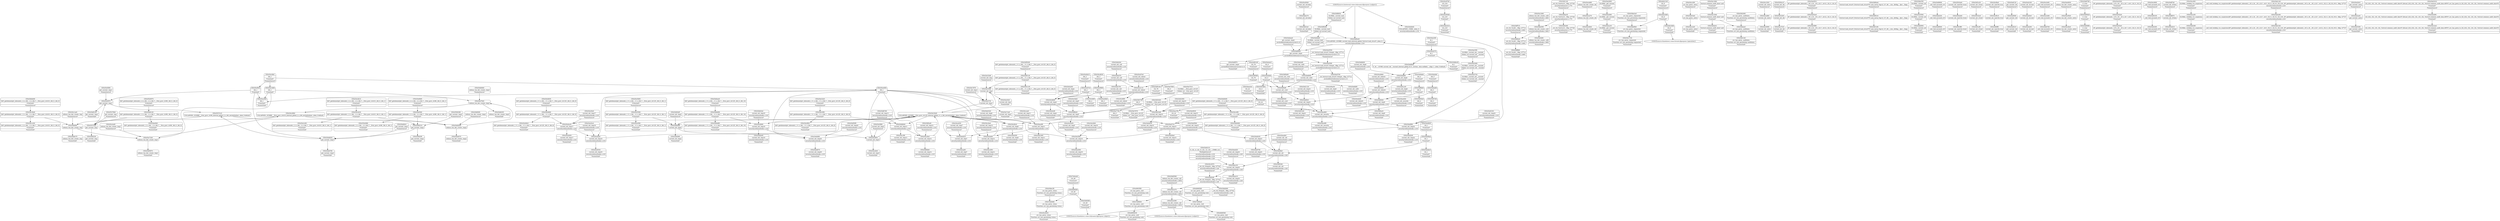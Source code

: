 digraph {
	CE0x54f23a0 [shape=record,shape=Mrecord,label="{CE0x54f23a0|current_sid:_do.body|*SummSink*}"]
	CE0x54f5200 [shape=record,shape=Mrecord,label="{CE0x54f5200|i64*_getelementptr_inbounds_(_11_x_i64_,_11_x_i64_*___llvm_gcov_ctr125,_i64_0,_i64_0)|*Constant*|*SummSource*}"]
	CE0x54c85d0 [shape=record,shape=Mrecord,label="{CE0x54c85d0|i32_218|*Constant*}"]
	CE0x54cfe80 [shape=record,shape=Mrecord,label="{CE0x54cfe80|selinux_tun_dev_create:_call1|security/selinux/hooks.c,4661|*SummSink*}"]
	CE0x54c5e50 [shape=record,shape=Mrecord,label="{CE0x54c5e50|current_sid:_tmp5|security/selinux/hooks.c,218|*SummSink*}"]
	CE0x54c2270 [shape=record,shape=Mrecord,label="{CE0x54c2270|selinux_tun_dev_create:_bb}"]
	CE0x54f49e0 [shape=record,shape=Mrecord,label="{CE0x54f49e0|i64_4|*Constant*|*SummSink*}"]
	CE0x54e2800 [shape=record,shape=Mrecord,label="{CE0x54e2800|GLOBAL:_get_current|*Constant*|*SummSource*}"]
	CE0x54e7800 [shape=record,shape=Mrecord,label="{CE0x54e7800|i64_0|*Constant*|*SummSource*}"]
	CE0x4dc20d0 [shape=record,shape=Mrecord,label="{CE0x4dc20d0|i32_8|*Constant*|*SummSink*}"]
	CE0x54d18a0 [shape=record,shape=Mrecord,label="{CE0x54d18a0|avc_has_perm:_entry}"]
	CE0x54fc1b0 [shape=record,shape=Mrecord,label="{CE0x54fc1b0|avc_has_perm:_auditdata|Function::avc_has_perm&Arg::auditdata::|*SummSink*}"]
	CE0x54cd830 [shape=record,shape=Mrecord,label="{CE0x54cd830|i64_3|*Constant*|*SummSource*}"]
	CE0x54c1820 [shape=record,shape=Mrecord,label="{CE0x54c1820|current_sid:_entry|*SummSource*}"]
	CE0x5501b50 [shape=record,shape=Mrecord,label="{CE0x5501b50|current_sid:_bb}"]
	CE0x54f0360 [shape=record,shape=Mrecord,label="{CE0x54f0360|current_sid:_sid|security/selinux/hooks.c,220|*SummSink*}"]
	CE0x54cc6f0 [shape=record,shape=Mrecord,label="{CE0x54cc6f0|i64*_getelementptr_inbounds_(_11_x_i64_,_11_x_i64_*___llvm_gcov_ctr125,_i64_0,_i64_8)|*Constant*}"]
	CE0x54e2a30 [shape=record,shape=Mrecord,label="{CE0x54e2a30|GLOBAL:_get_current|*Constant*|*SummSink*}"]
	CE0x54da750 [shape=record,shape=Mrecord,label="{CE0x54da750|current_sid:_call|security/selinux/hooks.c,218|*SummSink*}"]
	CE0x54cf080 [shape=record,shape=Mrecord,label="{CE0x54cf080|get_current:_tmp1|*SummSource*}"]
	CE0x54e5ea0 [shape=record,shape=Mrecord,label="{CE0x54e5ea0|i8*_getelementptr_inbounds_(_45_x_i8_,_45_x_i8_*_.str12,_i32_0,_i32_0)|*Constant*}"]
	CE0x54ea860 [shape=record,shape=Mrecord,label="{CE0x54ea860|current_sid:_security|security/selinux/hooks.c,218}"]
	CE0x54f1c80 [shape=record,shape=Mrecord,label="{CE0x54f1c80|%struct.task_struct*_(%struct.task_struct**)*_asm_movq_%gs:$_1:P_,$0_,_r,im,_dirflag_,_fpsr_,_flags_|*SummSink*}"]
	CE0x5501c30 [shape=record,shape=Mrecord,label="{CE0x5501c30|i64*_getelementptr_inbounds_(_11_x_i64_,_11_x_i64_*___llvm_gcov_ctr125,_i64_0,_i64_0)|*Constant*|*SummSink*}"]
	CE0x5506310 [shape=record,shape=Mrecord,label="{CE0x5506310|get_current:_tmp2}"]
	CE0x54c3460 [shape=record,shape=Mrecord,label="{CE0x54c3460|i64_1|*Constant*}"]
	CE0x54cbcd0 [shape=record,shape=Mrecord,label="{CE0x54cbcd0|current_sid:_tmp4|security/selinux/hooks.c,218|*SummSink*}"]
	CE0x54c97e0 [shape=record,shape=Mrecord,label="{CE0x54c97e0|current_sid:_tobool|security/selinux/hooks.c,218|*SummSource*}"]
	CE0x54ddb40 [shape=record,shape=Mrecord,label="{CE0x54ddb40|0:_i8,_:_GCMR_current_sid.__warned_internal_global_i8_0,_section_.data.unlikely_,_align_1:_elem_0:default:}"]
	CE0x54be350 [shape=record,shape=Mrecord,label="{CE0x54be350|GLOBAL:_current_sid|*Constant*|*SummSource*}"]
	CE0x54c98f0 [shape=record,shape=Mrecord,label="{CE0x54c98f0|current_sid:_tobool|security/selinux/hooks.c,218|*SummSink*}"]
	CE0x54be1f0 [shape=record,shape=Mrecord,label="{CE0x54be1f0|avc_has_perm:_tclass|Function::avc_has_perm&Arg::tclass::|*SummSource*}"]
	CE0x54cb9c0 [shape=record,shape=Mrecord,label="{CE0x54cb9c0|i64*_getelementptr_inbounds_(_11_x_i64_,_11_x_i64_*___llvm_gcov_ctr125,_i64_0,_i64_9)|*Constant*|*SummSink*}"]
	CE0x54d9800 [shape=record,shape=Mrecord,label="{CE0x54d9800|_call_void_mcount()_#3|*SummSource*}"]
	CE0x54f64a0 [shape=record,shape=Mrecord,label="{CE0x54f64a0|%struct.task_struct*_(%struct.task_struct**)*_asm_movq_%gs:$_1:P_,$0_,_r,im,_dirflag_,_fpsr_,_flags_|*SummSource*}"]
	CE0x54e7920 [shape=record,shape=Mrecord,label="{CE0x54e7920|selinux_tun_dev_create:_tmp3}"]
	CE0x54ca500 [shape=record,shape=Mrecord,label="{CE0x54ca500|i64_1|*Constant*|*SummSink*}"]
	CE0x54d1220 [shape=record,shape=Mrecord,label="{CE0x54d1220|current_sid:_tmp21|security/selinux/hooks.c,218|*SummSink*}"]
	CE0x54e3720 [shape=record,shape=Mrecord,label="{CE0x54e3720|GLOBAL:_current_sid.__warned|Global_var:current_sid.__warned|*SummSink*}"]
	CE0x54e6bf0 [shape=record,shape=Mrecord,label="{CE0x54e6bf0|current_sid:_call4|security/selinux/hooks.c,218|*SummSink*}"]
	CE0x54e3220 [shape=record,shape=Mrecord,label="{CE0x54e3220|i64*_getelementptr_inbounds_(_11_x_i64_,_11_x_i64_*___llvm_gcov_ctr125,_i64_0,_i64_6)|*Constant*|*SummSource*}"]
	CE0x54c4b10 [shape=record,shape=Mrecord,label="{CE0x54c4b10|i64*_getelementptr_inbounds_(_2_x_i64_,_2_x_i64_*___llvm_gcov_ctr410,_i64_0,_i64_1)|*Constant*|*SummSource*}"]
	CE0x54cd940 [shape=record,shape=Mrecord,label="{CE0x54cd940|i64_3|*Constant*|*SummSink*}"]
	CE0x54c4430 [shape=record,shape=Mrecord,label="{CE0x54c4430|i64*_getelementptr_inbounds_(_2_x_i64_,_2_x_i64_*___llvm_gcov_ctr410,_i64_0,_i64_1)|*Constant*}"]
	CE0x54dd1f0 [shape=record,shape=Mrecord,label="{CE0x54dd1f0|selinux_tun_dev_create:_tmp3|*SummSink*}"]
	CE0x74449d0 [shape=record,shape=Mrecord,label="{CE0x74449d0|avc_has_perm:_tclass|Function::avc_has_perm&Arg::tclass::}"]
	CE0x54c4a60 [shape=record,shape=Mrecord,label="{CE0x54c4a60|selinux_tun_dev_create:_tmp1|*SummSource*}"]
	CE0x54f47d0 [shape=record,shape=Mrecord,label="{CE0x54f47d0|i64_5|*Constant*|*SummSink*}"]
	CE0x5502eb0 [shape=record,shape=Mrecord,label="{CE0x5502eb0|current_sid:_land.lhs.true2}"]
	"CONST[source:0(mediator),value:2(dynamic)][purpose:{object}]"
	CE0x54d50f0 [shape=record,shape=Mrecord,label="{CE0x54d50f0|current_sid:_tmp20|security/selinux/hooks.c,218|*SummSource*}"]
	CE0x54f1ef0 [shape=record,shape=Mrecord,label="{CE0x54f1ef0|current_sid:_if.end|*SummSink*}"]
	CE0x6b6f2f0 [shape=record,shape=Mrecord,label="{CE0x6b6f2f0|i16_49|*Constant*}"]
	CE0x54f0460 [shape=record,shape=Mrecord,label="{CE0x54f0460|current_sid:_cred|security/selinux/hooks.c,218|*SummSource*}"]
	CE0x54e9780 [shape=record,shape=Mrecord,label="{CE0x54e9780|current_sid:_tmp23|security/selinux/hooks.c,218|*SummSink*}"]
	CE0x54c4640 [shape=record,shape=Mrecord,label="{CE0x54c4640|selinux_tun_dev_create:_bb|*SummSink*}"]
	CE0x54e55f0 [shape=record,shape=Mrecord,label="{CE0x54e55f0|_ret_%struct.task_struct*_%tmp4,_!dbg_!27714|./arch/x86/include/asm/current.h,14}"]
	CE0x54c7870 [shape=record,shape=Mrecord,label="{CE0x54c7870|current_sid:_tmp1|*SummSource*}"]
	CE0x54dcd10 [shape=record,shape=Mrecord,label="{CE0x54dcd10|i32_218|*Constant*|*SummSink*}"]
	CE0x54dbe20 [shape=record,shape=Mrecord,label="{CE0x54dbe20|i8_1|*Constant*|*SummSink*}"]
	CE0x54e4ec0 [shape=record,shape=Mrecord,label="{CE0x54e4ec0|i32_0|*Constant*|*SummSource*}"]
	CE0x5537e10 [shape=record,shape=Mrecord,label="{CE0x5537e10|COLLAPSED:_GCMRE___llvm_gcov_ctr98_internal_global_2_x_i64_zeroinitializer:_elem_0:default:}"]
	CE0x54f4ff0 [shape=record,shape=Mrecord,label="{CE0x54f4ff0|current_sid:_land.lhs.true|*SummSink*}"]
	CE0x54d40d0 [shape=record,shape=Mrecord,label="{CE0x54d40d0|i64*_getelementptr_inbounds_(_11_x_i64_,_11_x_i64_*___llvm_gcov_ctr125,_i64_0,_i64_8)|*Constant*|*SummSource*}"]
	CE0x54d0fc0 [shape=record,shape=Mrecord,label="{CE0x54d0fc0|current_sid:_tmp21|security/selinux/hooks.c,218}"]
	CE0x54ebae0 [shape=record,shape=Mrecord,label="{CE0x54ebae0|get_current:_tmp4|./arch/x86/include/asm/current.h,14|*SummSource*}"]
	CE0x54e5f80 [shape=record,shape=Mrecord,label="{CE0x54e5f80|i8*_getelementptr_inbounds_(_45_x_i8_,_45_x_i8_*_.str12,_i32_0,_i32_0)|*Constant*|*SummSink*}"]
	CE0x54c1720 [shape=record,shape=Mrecord,label="{CE0x54c1720|avc_has_perm:_requested|Function::avc_has_perm&Arg::requested::|*SummSink*}"]
	CE0x54c6f20 [shape=record,shape=Mrecord,label="{CE0x54c6f20|i64*_getelementptr_inbounds_(_11_x_i64_,_11_x_i64_*___llvm_gcov_ctr125,_i64_0,_i64_6)|*Constant*|*SummSink*}"]
	CE0x6894030 [shape=record,shape=Mrecord,label="{CE0x6894030|avc_has_perm:_ssid|Function::avc_has_perm&Arg::ssid::|*SummSink*}"]
	CE0x54d1800 [shape=record,shape=Mrecord,label="{CE0x54d1800|current_sid:_tmp10|security/selinux/hooks.c,218|*SummSource*}"]
	CE0x54bde80 [shape=record,shape=Mrecord,label="{CE0x54bde80|i64*_getelementptr_inbounds_(_2_x_i64_,_2_x_i64_*___llvm_gcov_ctr410,_i64_0,_i64_0)|*Constant*|*SummSource*}"]
	CE0x54ce930 [shape=record,shape=Mrecord,label="{CE0x54ce930|current_sid:_tmp7|security/selinux/hooks.c,218|*SummSource*}"]
	CE0x54f0a40 [shape=record,shape=Mrecord,label="{CE0x54f0a40|current_sid:_tmp14|security/selinux/hooks.c,218|*SummSource*}"]
	CE0x5542980 [shape=record,shape=Mrecord,label="{CE0x5542980|i64*_getelementptr_inbounds_(_2_x_i64_,_2_x_i64_*___llvm_gcov_ctr98,_i64_0,_i64_1)|*Constant*|*SummSink*}"]
	CE0x54fd2e0 [shape=record,shape=Mrecord,label="{CE0x54fd2e0|_ret_i32_%call1,_!dbg_!27714|security/selinux/hooks.c,4661}"]
	CE0x54ef000 [shape=record,shape=Mrecord,label="{CE0x54ef000|get_current:_bb}"]
	CE0x54e6a80 [shape=record,shape=Mrecord,label="{CE0x54e6a80|current_sid:_call4|security/selinux/hooks.c,218|*SummSource*}"]
	CE0x54dafe0 [shape=record,shape=Mrecord,label="{CE0x54dafe0|i64_5|*Constant*|*SummSource*}"]
	CE0x54ccbe0 [shape=record,shape=Mrecord,label="{CE0x54ccbe0|current_sid:_tmp12|security/selinux/hooks.c,218|*SummSource*}"]
	CE0x54cba30 [shape=record,shape=Mrecord,label="{CE0x54cba30|current_sid:_tmp17|security/selinux/hooks.c,218}"]
	CE0x54c0560 [shape=record,shape=Mrecord,label="{CE0x54c0560|GLOBAL:_current_sid|*Constant*}"]
	CE0x54eec30 [shape=record,shape=Mrecord,label="{CE0x54eec30|current_sid:_tmp24|security/selinux/hooks.c,220}"]
	CE0x54eb120 [shape=record,shape=Mrecord,label="{CE0x54eb120|i64*_getelementptr_inbounds_(_2_x_i64_,_2_x_i64_*___llvm_gcov_ctr98,_i64_0,_i64_0)|*Constant*}"]
	CE0x54f0bb0 [shape=record,shape=Mrecord,label="{CE0x54f0bb0|current_sid:_tmp14|security/selinux/hooks.c,218|*SummSink*}"]
	CE0x54d4fd0 [shape=record,shape=Mrecord,label="{CE0x54d4fd0|current_sid:_tmp20|security/selinux/hooks.c,218}"]
	CE0x54f4940 [shape=record,shape=Mrecord,label="{CE0x54f4940|current_sid:_tmp9|security/selinux/hooks.c,218}"]
	CE0x54f5130 [shape=record,shape=Mrecord,label="{CE0x54f5130|i64*_getelementptr_inbounds_(_11_x_i64_,_11_x_i64_*___llvm_gcov_ctr125,_i64_0,_i64_0)|*Constant*}"]
	CE0x54cb0e0 [shape=record,shape=Mrecord,label="{CE0x54cb0e0|current_sid:_do.end}"]
	CE0x54be2a0 [shape=record,shape=Mrecord,label="{CE0x54be2a0|avc_has_perm:_requested|Function::avc_has_perm&Arg::requested::|*SummSource*}"]
	CE0x54d99a0 [shape=record,shape=Mrecord,label="{CE0x54d99a0|get_current:_tmp4|./arch/x86/include/asm/current.h,14}"]
	CE0x54c0990 [shape=record,shape=Mrecord,label="{CE0x54c0990|current_sid:_entry|*SummSink*}"]
	CE0x54cc220 [shape=record,shape=Mrecord,label="{CE0x54cc220|avc_has_perm:_entry|*SummSink*}"]
	CE0x54c8700 [shape=record,shape=Mrecord,label="{CE0x54c8700|i32_218|*Constant*|*SummSource*}"]
	CE0x54c2b30 [shape=record,shape=Mrecord,label="{CE0x54c2b30|avc_has_perm:_tclass|Function::avc_has_perm&Arg::tclass::|*SummSink*}"]
	CE0x54bd7d0 [shape=record,shape=Mrecord,label="{CE0x54bd7d0|_call_void_mcount()_#3|*SummSink*}"]
	CE0x54c4fe0 [shape=record,shape=Mrecord,label="{CE0x54c4fe0|i64_1|*Constant*|*SummSource*}"]
	CE0x5537da0 [shape=record,shape=Mrecord,label="{CE0x5537da0|get_current:_tmp}"]
	CE0x54cb830 [shape=record,shape=Mrecord,label="{CE0x54cb830|i64*_getelementptr_inbounds_(_11_x_i64_,_11_x_i64_*___llvm_gcov_ctr125,_i64_0,_i64_9)|*Constant*|*SummSource*}"]
	CE0x54c3b40 [shape=record,shape=Mrecord,label="{CE0x54c3b40|i64*_getelementptr_inbounds_(_2_x_i64_,_2_x_i64_*___llvm_gcov_ctr410,_i64_0,_i64_0)|*Constant*}"]
	CE0x54cb290 [shape=record,shape=Mrecord,label="{CE0x54cb290|current_sid:_do.end|*SummSink*}"]
	CE0x54f0160 [shape=record,shape=Mrecord,label="{CE0x54f0160|i32_78|*Constant*|*SummSink*}"]
	CE0x4dc2060 [shape=record,shape=Mrecord,label="{CE0x4dc2060|i32_8|*Constant*}"]
	CE0x54e0b50 [shape=record,shape=Mrecord,label="{CE0x54e0b50|selinux_tun_dev_create:_entry|*SummSource*}"]
	CE0x54fe560 [shape=record,shape=Mrecord,label="{CE0x54fe560|i16_49|*Constant*|*SummSink*}"]
	CE0x54c3670 [shape=record,shape=Mrecord,label="{CE0x54c3670|_ret_i32_%tmp24,_!dbg_!27742|security/selinux/hooks.c,220|*SummSource*}"]
	CE0x54e23f0 [shape=record,shape=Mrecord,label="{CE0x54e23f0|i8_1|*Constant*|*SummSource*}"]
	CE0x54cea60 [shape=record,shape=Mrecord,label="{CE0x54cea60|current_sid:_tmp7|security/selinux/hooks.c,218|*SummSink*}"]
	CE0x54c92e0 [shape=record,shape=Mrecord,label="{CE0x54c92e0|current_sid:_tmp18|security/selinux/hooks.c,218}"]
	CE0x54c1e50 [shape=record,shape=Mrecord,label="{CE0x54c1e50|i64*_getelementptr_inbounds_(_2_x_i64_,_2_x_i64_*___llvm_gcov_ctr410,_i64_0,_i64_0)|*Constant*|*SummSink*}"]
	CE0x54c5440 [shape=record,shape=Mrecord,label="{CE0x54c5440|COLLAPSED:_GCMRE___llvm_gcov_ctr125_internal_global_11_x_i64_zeroinitializer:_elem_0:default:}"]
	CE0x54d08f0 [shape=record,shape=Mrecord,label="{CE0x54d08f0|i1_true|*Constant*|*SummSink*}"]
	CE0x54f62b0 [shape=record,shape=Mrecord,label="{CE0x54f62b0|GLOBAL:_current_task|Global_var:current_task}"]
	CE0x54c5600 [shape=record,shape=Mrecord,label="{CE0x54c5600|i64*_getelementptr_inbounds_(_11_x_i64_,_11_x_i64_*___llvm_gcov_ctr125,_i64_0,_i64_1)|*Constant*|*SummSource*}"]
	CE0x54fadc0 [shape=record,shape=Mrecord,label="{CE0x54fadc0|%struct.common_audit_data*_null|*Constant*|*SummSink*}"]
	CE0x54be090 [shape=record,shape=Mrecord,label="{CE0x54be090|selinux_tun_dev_create:_call1|security/selinux/hooks.c,4661}"]
	CE0x54f00f0 [shape=record,shape=Mrecord,label="{CE0x54f00f0|i32_78|*Constant*}"]
	CE0x54e95b0 [shape=record,shape=Mrecord,label="{CE0x54e95b0|current_sid:_tmp23|security/selinux/hooks.c,218|*SummSource*}"]
	CE0x54d0e40 [shape=record,shape=Mrecord,label="{CE0x54d0e40|COLLAPSED:_GCMRE_current_task_external_global_%struct.task_struct*:_elem_0::|security/selinux/hooks.c,218}"]
	CE0x54ca0e0 [shape=record,shape=Mrecord,label="{CE0x54ca0e0|current_sid:_tmp3|*SummSink*}"]
	CE0x54cbb80 [shape=record,shape=Mrecord,label="{CE0x54cbb80|current_sid:_tmp4|security/selinux/hooks.c,218}"]
	CE0x54c8240 [shape=record,shape=Mrecord,label="{CE0x54c8240|i8*_getelementptr_inbounds_(_25_x_i8_,_25_x_i8_*_.str3,_i32_0,_i32_0)|*Constant*}"]
	CE0x54c53d0 [shape=record,shape=Mrecord,label="{CE0x54c53d0|current_sid:_tmp|*SummSource*}"]
	CE0x54d01e0 [shape=record,shape=Mrecord,label="{CE0x54d01e0|get_current:_tmp1|*SummSink*}"]
	CE0x54e5f10 [shape=record,shape=Mrecord,label="{CE0x54e5f10|i8*_getelementptr_inbounds_(_45_x_i8_,_45_x_i8_*_.str12,_i32_0,_i32_0)|*Constant*|*SummSource*}"]
	CE0x54f4a50 [shape=record,shape=Mrecord,label="{CE0x54f4a50|current_sid:_tmp9|security/selinux/hooks.c,218|*SummSource*}"]
	CE0x54dd4b0 [shape=record,shape=Mrecord,label="{CE0x54dd4b0|selinux_tun_dev_create:_tmp3|*SummSource*}"]
	CE0x54d0560 [shape=record,shape=Mrecord,label="{CE0x54d0560|selinux_tun_dev_create:_call|security/selinux/hooks.c,4652|*SummSource*}"]
	CE0x54c7a40 [shape=record,shape=Mrecord,label="{CE0x54c7a40|current_sid:_tmp1|*SummSink*}"]
	CE0x54cb660 [shape=record,shape=Mrecord,label="{CE0x54cb660|i64*_getelementptr_inbounds_(_11_x_i64_,_11_x_i64_*___llvm_gcov_ctr125,_i64_0,_i64_9)|*Constant*}"]
	CE0x54e99a0 [shape=record,shape=Mrecord,label="{CE0x54e99a0|i32_1|*Constant*}"]
	CE0x54e0c80 [shape=record,shape=Mrecord,label="{CE0x54e0c80|_call_void_mcount()_#3|*SummSink*}"]
	CE0x54eb310 [shape=record,shape=Mrecord,label="{CE0x54eb310|0:_i32,_4:_i32,_8:_i32,_12:_i32,_:_CMRE_4,8_|*MultipleSource*|security/selinux/hooks.c,218|security/selinux/hooks.c,218|security/selinux/hooks.c,220}"]
	CE0x5502d10 [shape=record,shape=Mrecord,label="{CE0x5502d10|current_sid:_if.then|*SummSink*}"]
	CE0x54e7510 [shape=record,shape=Mrecord,label="{CE0x54e7510|GLOBAL:___llvm_gcov_ctr125|Global_var:__llvm_gcov_ctr125|*SummSource*}"]
	CE0x54c0920 [shape=record,shape=Mrecord,label="{CE0x54c0920|selinux_tun_dev_create:_entry}"]
	CE0x6893f90 [shape=record,shape=Mrecord,label="{CE0x6893f90|avc_has_perm:_ssid|Function::avc_has_perm&Arg::ssid::|*SummSource*}"]
	CE0x54f1e30 [shape=record,shape=Mrecord,label="{CE0x54f1e30|current_sid:_if.end|*SummSource*}"]
	CE0x54cd7c0 [shape=record,shape=Mrecord,label="{CE0x54cd7c0|i64_2|*Constant*}"]
	CE0x54ef360 [shape=record,shape=Mrecord,label="{CE0x54ef360|i64*_getelementptr_inbounds_(_2_x_i64_,_2_x_i64_*___llvm_gcov_ctr98,_i64_0,_i64_1)|*Constant*}"]
	CE0x5503ff0 [shape=record,shape=Mrecord,label="{CE0x5503ff0|current_sid:_land.lhs.true2|*SummSink*}"]
	CE0x5501bc0 [shape=record,shape=Mrecord,label="{CE0x5501bc0|current_sid:_if.end}"]
	CE0x54caf40 [shape=record,shape=Mrecord,label="{CE0x54caf40|GLOBAL:_lockdep_rcu_suspicious|*Constant*|*SummSource*}"]
	CE0x54ea5c0 [shape=record,shape=Mrecord,label="{CE0x54ea5c0|i32_22|*Constant*|*SummSource*}"]
	CE0x54e6470 [shape=record,shape=Mrecord,label="{CE0x54e6470|selinux_tun_dev_create:_tmp2|*SummSink*}"]
	CE0x54e5700 [shape=record,shape=Mrecord,label="{CE0x54e5700|_ret_%struct.task_struct*_%tmp4,_!dbg_!27714|./arch/x86/include/asm/current.h,14|*SummSink*}"]
	CE0x54d16d0 [shape=record,shape=Mrecord,label="{CE0x54d16d0|current_sid:_tmp10|security/selinux/hooks.c,218}"]
	CE0x54cf9c0 [shape=record,shape=Mrecord,label="{CE0x54cf9c0|i64_1|*Constant*}"]
	CE0x54e5550 [shape=record,shape=Mrecord,label="{CE0x54e5550|_ret_%struct.task_struct*_%tmp4,_!dbg_!27714|./arch/x86/include/asm/current.h,14|*SummSource*}"]
	CE0x54faea0 [shape=record,shape=Mrecord,label="{CE0x54faea0|avc_has_perm:_auditdata|Function::avc_has_perm&Arg::auditdata::}"]
	CE0x54cc290 [shape=record,shape=Mrecord,label="{CE0x54cc290|avc_has_perm:_entry|*SummSource*}"]
	CE0x54efdd0 [shape=record,shape=Mrecord,label="{CE0x54efdd0|i64*_getelementptr_inbounds_(_2_x_i64_,_2_x_i64_*___llvm_gcov_ctr98,_i64_0,_i64_1)|*Constant*|*SummSource*}"]
	CE0x54e0320 [shape=record,shape=Mrecord,label="{CE0x54e0320|current_sid:_tmp6|security/selinux/hooks.c,218|*SummSource*}"]
	CE0x54bdfe0 [shape=record,shape=Mrecord,label="{CE0x54bdfe0|selinux_tun_dev_create:_tmp}"]
	CE0x54d5980 [shape=record,shape=Mrecord,label="{CE0x54d5980|current_sid:_tmp2}"]
	CE0x54e7790 [shape=record,shape=Mrecord,label="{CE0x54e7790|i64_0|*Constant*|*SummSink*}"]
	CE0x54da5e0 [shape=record,shape=Mrecord,label="{CE0x54da5e0|current_sid:_call|security/selinux/hooks.c,218|*SummSource*}"]
	CE0x54cbb10 [shape=record,shape=Mrecord,label="{CE0x54cbb10|i64_2|*Constant*|*SummSource*}"]
	CE0x54dc140 [shape=record,shape=Mrecord,label="{CE0x54dc140|_call_void_lockdep_rcu_suspicious(i8*_getelementptr_inbounds_(_25_x_i8_,_25_x_i8_*_.str3,_i32_0,_i32_0),_i32_218,_i8*_getelementptr_inbounds_(_45_x_i8_,_45_x_i8_*_.str12,_i32_0,_i32_0))_#10,_!dbg_!27727|security/selinux/hooks.c,218|*SummSource*}"]
	CE0x54ef130 [shape=record,shape=Mrecord,label="{CE0x54ef130|get_current:_bb|*SummSource*}"]
	CE0x54fc0d0 [shape=record,shape=Mrecord,label="{CE0x54fc0d0|_ret_i32_%retval.0,_!dbg_!27728|security/selinux/avc.c,775|*SummSink*}"]
	CE0x54d4e60 [shape=record,shape=Mrecord,label="{CE0x54d4e60|current_sid:_tmp19|security/selinux/hooks.c,218|*SummSink*}"]
	CE0x54f16b0 [shape=record,shape=Mrecord,label="{CE0x54f16b0|i32_0|*Constant*|*SummSink*}"]
	CE0x54cd450 [shape=record,shape=Mrecord,label="{CE0x54cd450|current_sid:_tmp17|security/selinux/hooks.c,218|*SummSink*}"]
	CE0x5500a10 [shape=record,shape=Mrecord,label="{CE0x5500a10|current_sid:_bb|*SummSource*}"]
	CE0x54bf290 [shape=record,shape=Mrecord,label="{CE0x54bf290|selinux_tun_dev_create:_tmp2|*SummSource*}"]
	CE0x54ea0f0 [shape=record,shape=Mrecord,label="{CE0x54ea0f0|current_sid:_tmp11|security/selinux/hooks.c,218}"]
	CE0x7208650 [shape=record,shape=Mrecord,label="{CE0x7208650|avc_has_perm:_ssid|Function::avc_has_perm&Arg::ssid::}"]
	CE0x54e0450 [shape=record,shape=Mrecord,label="{CE0x54e0450|current_sid:_tmp6|security/selinux/hooks.c,218|*SummSink*}"]
	CE0x54e2270 [shape=record,shape=Mrecord,label="{CE0x54e2270|i8_1|*Constant*}"]
	CE0x54d9f70 [shape=record,shape=Mrecord,label="{CE0x54d9f70|get_current:_tmp4|./arch/x86/include/asm/current.h,14|*SummSink*}"]
	CE0x54d24f0 [shape=record,shape=Mrecord,label="{CE0x54d24f0|GLOBAL:_lockdep_rcu_suspicious|*Constant*|*SummSink*}"]
	CE0x54d4df0 [shape=record,shape=Mrecord,label="{CE0x54d4df0|i64*_getelementptr_inbounds_(_11_x_i64_,_11_x_i64_*___llvm_gcov_ctr125,_i64_0,_i64_10)|*Constant*|*SummSink*}"]
	CE0x54d5af0 [shape=record,shape=Mrecord,label="{CE0x54d5af0|current_sid:_tmp2|*SummSource*}"]
	CE0x54c8300 [shape=record,shape=Mrecord,label="{CE0x54c8300|i8*_getelementptr_inbounds_(_25_x_i8_,_25_x_i8_*_.str3,_i32_0,_i32_0)|*Constant*|*SummSource*}"]
	CE0x54c60c0 [shape=record,shape=Mrecord,label="{CE0x54c60c0|current_sid:_tmp6|security/selinux/hooks.c,218}"]
	CE0x54c4380 [shape=record,shape=Mrecord,label="{CE0x54c4380|selinux_tun_dev_create:_call|security/selinux/hooks.c,4652|*SummSink*}"]
	CE0x54ea9f0 [shape=record,shape=Mrecord,label="{CE0x54ea9f0|current_sid:_security|security/selinux/hooks.c,218|*SummSink*}"]
	CE0x54d59f0 [shape=record,shape=Mrecord,label="{CE0x54d59f0|current_sid:_tmp2|*SummSink*}"]
	CE0x54edec0 [shape=record,shape=Mrecord,label="{CE0x54edec0|i32_1|*Constant*|*SummSink*}"]
	CE0x72084e0 [shape=record,shape=Mrecord,label="{CE0x72084e0|avc_has_perm:_tsid|Function::avc_has_perm&Arg::tsid::}"]
	CE0x6b6f360 [shape=record,shape=Mrecord,label="{CE0x6b6f360|avc_has_perm:_tsid|Function::avc_has_perm&Arg::tsid::|*SummSink*}"]
	CE0x54c1b90 [shape=record,shape=Mrecord,label="{CE0x54c1b90|selinux_tun_dev_create:_call1|security/selinux/hooks.c,4661|*SummSource*}"]
	CE0x54f0500 [shape=record,shape=Mrecord,label="{CE0x54f0500|current_sid:_cred|security/selinux/hooks.c,218|*SummSink*}"]
	CE0x54cfd70 [shape=record,shape=Mrecord,label="{CE0x54cfd70|get_current:_tmp1}"]
	CE0x54c4900 [shape=record,shape=Mrecord,label="{CE0x54c4900|_call_void_mcount()_#3|*SummSource*}"]
	CE0x54db7d0 [shape=record,shape=Mrecord,label="{CE0x54db7d0|current_sid:_tmp13|security/selinux/hooks.c,218|*SummSource*}"]
	CE0x54e6900 [shape=record,shape=Mrecord,label="{CE0x54e6900|current_sid:_call4|security/selinux/hooks.c,218}"]
	CE0x54eb780 [shape=record,shape=Mrecord,label="{CE0x54eb780|get_current:_tmp3|*SummSink*}"]
	CE0x54eee10 [shape=record,shape=Mrecord,label="{CE0x54eee10|current_sid:_tmp24|security/selinux/hooks.c,220|*SummSink*}"]
	"CONST[source:0(mediator),value:0(static)][purpose:{operation}]"
	CE0x54db840 [shape=record,shape=Mrecord,label="{CE0x54db840|current_sid:_tmp13|security/selinux/hooks.c,218}"]
	CE0x54c8820 [shape=record,shape=Mrecord,label="{CE0x54c8820|current_sid:_tobool1|security/selinux/hooks.c,218}"]
	CE0x54c2be0 [shape=record,shape=Mrecord,label="{CE0x54c2be0|selinux_tun_dev_create:_entry|*SummSink*}"]
	CE0x54e07c0 [shape=record,shape=Mrecord,label="{CE0x54e07c0|current_sid:_tmp15|security/selinux/hooks.c,218}"]
	CE0x54e2ae0 [shape=record,shape=Mrecord,label="{CE0x54e2ae0|get_current:_entry}"]
	CE0x54e9430 [shape=record,shape=Mrecord,label="{CE0x54e9430|current_sid:_tmp23|security/selinux/hooks.c,218}"]
	CE0x54c9040 [shape=record,shape=Mrecord,label="{CE0x54c9040|current_sid:_do.body|*SummSource*}"]
	CE0x54cbbf0 [shape=record,shape=Mrecord,label="{CE0x54cbbf0|i64_2|*Constant*|*SummSink*}"]
	CE0x54e08a0 [shape=record,shape=Mrecord,label="{CE0x54e08a0|current_sid:_tmp15|security/selinux/hooks.c,218|*SummSink*}"]
	CE0x54f2530 [shape=record,shape=Mrecord,label="{CE0x54f2530|get_current:_tmp|*SummSink*}"]
	CE0x54c9f30 [shape=record,shape=Mrecord,label="{CE0x54c9f30|current_sid:_tmp3}"]
	CE0x54e3490 [shape=record,shape=Mrecord,label="{CE0x54e3490|GLOBAL:_current_sid.__warned|Global_var:current_sid.__warned}"]
	CE0x54ef210 [shape=record,shape=Mrecord,label="{CE0x54ef210|get_current:_bb|*SummSink*}"]
	CE0x54cfef0 [shape=record,shape=Mrecord,label="{CE0x54cfef0|i32_(i32,_i32,_i16,_i32,_%struct.common_audit_data*)*_bitcast_(i32_(i32,_i32,_i16,_i32,_%struct.common_audit_data.495*)*_avc_has_perm_to_i32_(i32,_i32,_i16,_i32,_%struct.common_audit_data*)*)|*Constant*}"]
	"CONST[source:0(mediator),value:2(dynamic)][purpose:{subject}]"
	CE0x54d9900 [shape=record,shape=Mrecord,label="{CE0x54d9900|_call_void_mcount()_#3|*SummSink*}"]
	CE0x54eed20 [shape=record,shape=Mrecord,label="{CE0x54eed20|current_sid:_tmp24|security/selinux/hooks.c,220|*SummSource*}"]
	CE0x5506380 [shape=record,shape=Mrecord,label="{CE0x5506380|get_current:_tmp2|*SummSource*}"]
	CE0x54f1820 [shape=record,shape=Mrecord,label="{CE0x54f1820|GLOBAL:___llvm_gcov_ctr125|Global_var:__llvm_gcov_ctr125}"]
	CE0x54e8f90 [shape=record,shape=Mrecord,label="{CE0x54e8f90|current_sid:_tmp22|security/selinux/hooks.c,218}"]
	CE0x54f8bb0 [shape=record,shape=Mrecord,label="{CE0x54f8bb0|i64_4|*Constant*}"]
	CE0x54ddd20 [shape=record,shape=Mrecord,label="{CE0x54ddd20|current_sid:_tmp8|security/selinux/hooks.c,218|*SummSource*}"]
	CE0x5520970 [shape=record,shape=Mrecord,label="{CE0x5520970|i64*_getelementptr_inbounds_(_2_x_i64_,_2_x_i64_*___llvm_gcov_ctr98,_i64_0,_i64_0)|*Constant*|*SummSource*}"]
	CE0x7444a40 [shape=record,shape=Mrecord,label="{CE0x7444a40|i16_49|*Constant*|*SummSource*}"]
	CE0x54cf490 [shape=record,shape=Mrecord,label="{CE0x54cf490|current_sid:_tmp16|security/selinux/hooks.c,218|*SummSource*}"]
	CE0x54ff880 [shape=record,shape=Mrecord,label="{CE0x54ff880|_ret_i32_%call1,_!dbg_!27714|security/selinux/hooks.c,4661|*SummSink*}"]
	CE0x54deae0 [shape=record,shape=Mrecord,label="{CE0x54deae0|i64*_getelementptr_inbounds_(_11_x_i64_,_11_x_i64_*___llvm_gcov_ctr125,_i64_0,_i64_10)|*Constant*|*SummSource*}"]
	CE0x54f8b40 [shape=record,shape=Mrecord,label="{CE0x54f8b40|current_sid:_tmp5|security/selinux/hooks.c,218}"]
	CE0x54f17b0 [shape=record,shape=Mrecord,label="{CE0x54f17b0|i64_0|*Constant*}"]
	CE0x54cc8a0 [shape=record,shape=Mrecord,label="{CE0x54cc8a0|current_sid:_tmp14|security/selinux/hooks.c,218}"]
	CE0x54c93c0 [shape=record,shape=Mrecord,label="{CE0x54c93c0|current_sid:_tmp18|security/selinux/hooks.c,218|*SummSource*}"]
	CE0x54c24d0 [shape=record,shape=Mrecord,label="{CE0x54c24d0|_call_void_mcount()_#3}"]
	CE0x54edd20 [shape=record,shape=Mrecord,label="{CE0x54edd20|i32_1|*Constant*|*SummSource*}"]
	CE0x54ea4e0 [shape=record,shape=Mrecord,label="{CE0x54ea4e0|i32_22|*Constant*}"]
	CE0x54f63c0 [shape=record,shape=Mrecord,label="{CE0x54f63c0|%struct.task_struct*_(%struct.task_struct**)*_asm_movq_%gs:$_1:P_,$0_,_r,im,_dirflag_,_fpsr_,_flags_}"]
	CE0x54e35f0 [shape=record,shape=Mrecord,label="{CE0x54e35f0|GLOBAL:_current_sid.__warned|Global_var:current_sid.__warned|*SummSource*}"]
	CE0x54f4ac0 [shape=record,shape=Mrecord,label="{CE0x54f4ac0|current_sid:_tmp9|security/selinux/hooks.c,218|*SummSink*}"]
	CE0x54e7670 [shape=record,shape=Mrecord,label="{CE0x54e7670|GLOBAL:___llvm_gcov_ctr125|Global_var:__llvm_gcov_ctr125|*SummSink*}"]
	CE0x54eade0 [shape=record,shape=Mrecord,label="{CE0x54eade0|current_sid:_sid|security/selinux/hooks.c,220|*SummSource*}"]
	CE0x54cbc60 [shape=record,shape=Mrecord,label="{CE0x54cbc60|current_sid:_tmp4|security/selinux/hooks.c,218|*SummSource*}"]
	CE0x54cfb10 [shape=record,shape=Mrecord,label="{CE0x54cfb10|current_sid:_land.lhs.true}"]
	CE0x54d1660 [shape=record,shape=Mrecord,label="{CE0x54d1660|current_sid:_tmp11|security/selinux/hooks.c,218|*SummSink*}"]
	CE0x54c83e0 [shape=record,shape=Mrecord,label="{CE0x54c83e0|i8*_getelementptr_inbounds_(_25_x_i8_,_25_x_i8_*_.str3,_i32_0,_i32_0)|*Constant*|*SummSink*}"]
	CE0x54e3a70 [shape=record,shape=Mrecord,label="{CE0x54e3a70|selinux_tun_dev_create:_call|security/selinux/hooks.c,4652}"]
	CE0x54eb620 [shape=record,shape=Mrecord,label="{CE0x54eb620|get_current:_tmp3}"]
	CE0x54e2bc0 [shape=record,shape=Mrecord,label="{CE0x54e2bc0|get_current:_entry|*SummSource*}"]
	CE0x54e8a60 [shape=record,shape=Mrecord,label="{CE0x54e8a60|GLOBAL:_current_task|Global_var:current_task|*SummSink*}"]
	CE0x54c9880 [shape=record,shape=Mrecord,label="{CE0x54c9880|i64_3|*Constant*}"]
	CE0x54d5c50 [shape=record,shape=Mrecord,label="{CE0x54d5c50|_call_void_mcount()_#3}"]
	CE0x54c49b0 [shape=record,shape=Mrecord,label="{CE0x54c49b0|COLLAPSED:_GCMRE___llvm_gcov_ctr410_internal_global_2_x_i64_zeroinitializer:_elem_0:default:}"]
	CE0x54e9200 [shape=record,shape=Mrecord,label="{CE0x54e9200|current_sid:_tmp22|security/selinux/hooks.c,218|*SummSink*}"]
	CE0x54e9e30 [shape=record,shape=Mrecord,label="{CE0x54e9e30|current_sid:_tmp10|security/selinux/hooks.c,218|*SummSink*}"]
	CE0x54d0620 [shape=record,shape=Mrecord,label="{CE0x54d0620|i1_true|*Constant*}"]
	CE0x54daeb0 [shape=record,shape=Mrecord,label="{CE0x54daeb0|i64_5|*Constant*}"]
	CE0x54bd900 [shape=record,shape=Mrecord,label="{CE0x54bd900|GLOBAL:_current_sid|*Constant*|*SummSink*}"]
	CE0x5503ee0 [shape=record,shape=Mrecord,label="{CE0x5503ee0|current_sid:_land.lhs.true2|*SummSource*}"]
	CE0x54ce520 [shape=record,shape=Mrecord,label="{CE0x54ce520|current_sid:_tmp|*SummSink*}"]
	CE0x54c2db0 [shape=record,shape=Mrecord,label="{CE0x54c2db0|current_sid:_entry}"]
	CE0x54da570 [shape=record,shape=Mrecord,label="{CE0x54da570|current_sid:_call|security/selinux/hooks.c,218}"]
	CE0x54e0830 [shape=record,shape=Mrecord,label="{CE0x54e0830|current_sid:_tmp15|security/selinux/hooks.c,218|*SummSource*}"]
	CE0x54e0a90 [shape=record,shape=Mrecord,label="{CE0x54e0a90|_call_void_lockdep_rcu_suspicious(i8*_getelementptr_inbounds_(_25_x_i8_,_25_x_i8_*_.str3,_i32_0,_i32_0),_i32_218,_i8*_getelementptr_inbounds_(_45_x_i8_,_45_x_i8_*_.str12,_i32_0,_i32_0))_#10,_!dbg_!27727|security/selinux/hooks.c,218}"]
	CE0x55063f0 [shape=record,shape=Mrecord,label="{CE0x55063f0|get_current:_tmp2|*SummSink*}"]
	CE0x54bdc70 [shape=record,shape=Mrecord,label="{CE0x54bdc70|selinux_tun_dev_create:_tmp|*SummSink*}"]
	CE0x54bd9b0 [shape=record,shape=Mrecord,label="{CE0x54bd9b0|avc_has_perm:_requested|Function::avc_has_perm&Arg::requested::}"]
	CE0x54dc1b0 [shape=record,shape=Mrecord,label="{CE0x54dc1b0|_call_void_lockdep_rcu_suspicious(i8*_getelementptr_inbounds_(_25_x_i8_,_25_x_i8_*_.str3,_i32_0,_i32_0),_i32_218,_i8*_getelementptr_inbounds_(_45_x_i8_,_45_x_i8_*_.str12,_i32_0,_i32_0))_#10,_!dbg_!27727|security/selinux/hooks.c,218|*SummSink*}"]
	CE0x54fae30 [shape=record,shape=Mrecord,label="{CE0x54fae30|_ret_i32_%retval.0,_!dbg_!27728|security/selinux/avc.c,775}"]
	CE0x54de270 [shape=record,shape=Mrecord,label="{CE0x54de270|current_sid:_do.body}"]
	CE0x54c2110 [shape=record,shape=Mrecord,label="{CE0x54c2110|current_sid:_tobool|security/selinux/hooks.c,218}"]
	CE0x54d0780 [shape=record,shape=Mrecord,label="{CE0x54d0780|i1_true|*Constant*|*SummSource*}"]
	CE0x54cfbe0 [shape=record,shape=Mrecord,label="{CE0x54cfbe0|current_sid:_land.lhs.true|*SummSource*}"]
	CE0x54ccd50 [shape=record,shape=Mrecord,label="{CE0x54ccd50|current_sid:_tmp12|security/selinux/hooks.c,218|*SummSink*}"]
	CE0x54d02f0 [shape=record,shape=Mrecord,label="{CE0x54d02f0|_ret_i32_%tmp24,_!dbg_!27742|security/selinux/hooks.c,220}"]
	CE0x54d1910 [shape=record,shape=Mrecord,label="{CE0x54d1910|i32_(i32,_i32,_i16,_i32,_%struct.common_audit_data*)*_bitcast_(i32_(i32,_i32,_i16,_i32,_%struct.common_audit_data.495*)*_avc_has_perm_to_i32_(i32,_i32,_i16,_i32,_%struct.common_audit_data*)*)|*Constant*|*SummSource*}"]
	CE0x54e6fd0 [shape=record,shape=Mrecord,label="{CE0x54e6fd0|current_sid:_tmp8|security/selinux/hooks.c,218}"]
	CE0x54c16b0 [shape=record,shape=Mrecord,label="{CE0x54c16b0|%struct.common_audit_data*_null|*Constant*|*SummSource*}"]
	CE0x54c3720 [shape=record,shape=Mrecord,label="{CE0x54c3720|current_sid:_bb|*SummSink*}"]
	CE0x54c1ae0 [shape=record,shape=Mrecord,label="{CE0x54c1ae0|selinux_tun_dev_create:_tmp|*SummSource*}"]
	CE0x54c1640 [shape=record,shape=Mrecord,label="{CE0x54c1640|%struct.common_audit_data*_null|*Constant*}"]
	CE0x54d4060 [shape=record,shape=Mrecord,label="{CE0x54d4060|i64*_getelementptr_inbounds_(_11_x_i64_,_11_x_i64_*___llvm_gcov_ctr125,_i64_0,_i64_8)|*Constant*|*SummSink*}"]
	CE0x54de890 [shape=record,shape=Mrecord,label="{CE0x54de890|i64*_getelementptr_inbounds_(_11_x_i64_,_11_x_i64_*___llvm_gcov_ctr125,_i64_0,_i64_10)|*Constant*}"]
	CE0x54f6830 [shape=record,shape=Mrecord,label="{CE0x54f6830|GLOBAL:_current_task|Global_var:current_task|*SummSource*}"]
	CE0x54df670 [shape=record,shape=Mrecord,label="{CE0x54df670|current_sid:_if.then}"]
	CE0x54da020 [shape=record,shape=Mrecord,label="{CE0x54da020|_call_void_mcount()_#3}"]
	CE0x55379b0 [shape=record,shape=Mrecord,label="{CE0x55379b0|get_current:_tmp|*SummSource*}"]
	CE0x54ff7c0 [shape=record,shape=Mrecord,label="{CE0x54ff7c0|_ret_i32_%call1,_!dbg_!27714|security/selinux/hooks.c,4661|*SummSource*}"]
	CE0x54c9530 [shape=record,shape=Mrecord,label="{CE0x54c9530|current_sid:_tmp18|security/selinux/hooks.c,218|*SummSink*}"]
	CE0x54cd3e0 [shape=record,shape=Mrecord,label="{CE0x54cd3e0|current_sid:_tmp17|security/selinux/hooks.c,218|*SummSource*}"]
	CE0x54fc060 [shape=record,shape=Mrecord,label="{CE0x54fc060|avc_has_perm:_auditdata|Function::avc_has_perm&Arg::auditdata::|*SummSource*}"]
	CE0x4dc2140 [shape=record,shape=Mrecord,label="{CE0x4dc2140|i32_8|*Constant*|*SummSource*}"]
	CE0x54e9100 [shape=record,shape=Mrecord,label="{CE0x54e9100|current_sid:_tmp22|security/selinux/hooks.c,218|*SummSource*}"]
	CE0x54d1120 [shape=record,shape=Mrecord,label="{CE0x54d1120|current_sid:_tmp21|security/selinux/hooks.c,218|*SummSource*}"]
	CE0x54d5870 [shape=record,shape=Mrecord,label="{CE0x54d5870|selinux_tun_dev_create:_tmp1|*SummSink*}"]
	CE0x6b6f280 [shape=record,shape=Mrecord,label="{CE0x6b6f280|avc_has_perm:_tsid|Function::avc_has_perm&Arg::tsid::|*SummSource*}"]
	CE0x54ce730 [shape=record,shape=Mrecord,label="{CE0x54ce730|current_sid:_tmp1}"]
	CE0x54c5360 [shape=record,shape=Mrecord,label="{CE0x54c5360|current_sid:_tmp}"]
	CE0x54ccae0 [shape=record,shape=Mrecord,label="{CE0x54ccae0|current_sid:_tmp11|security/selinux/hooks.c,218|*SummSource*}"]
	CE0x54eb6c0 [shape=record,shape=Mrecord,label="{CE0x54eb6c0|get_current:_tmp3|*SummSource*}"]
	CE0x54c8960 [shape=record,shape=Mrecord,label="{CE0x54c8960|current_sid:_tobool1|security/selinux/hooks.c,218|*SummSource*}"]
	CE0x54c5590 [shape=record,shape=Mrecord,label="{CE0x54c5590|i64*_getelementptr_inbounds_(_11_x_i64_,_11_x_i64_*___llvm_gcov_ctr125,_i64_0,_i64_1)|*Constant*}"]
	CE0x54e2680 [shape=record,shape=Mrecord,label="{CE0x54e2680|GLOBAL:_get_current|*Constant*}"]
	CE0x54bd460 [shape=record,shape=Mrecord,label="{CE0x54bd460|_ret_i32_%tmp24,_!dbg_!27742|security/selinux/hooks.c,220|*SummSink*}"]
	CE0x54c9fd0 [shape=record,shape=Mrecord,label="{CE0x54c9fd0|current_sid:_tmp3|*SummSource*}"]
	CE0x54d1a30 [shape=record,shape=Mrecord,label="{CE0x54d1a30|current_sid:_tmp8|security/selinux/hooks.c,218|*SummSink*}"]
	CE0x54ea920 [shape=record,shape=Mrecord,label="{CE0x54ea920|current_sid:_security|security/selinux/hooks.c,218|*SummSource*}"]
	CE0x54c4dd0 [shape=record,shape=Mrecord,label="{CE0x54c4dd0|selinux_tun_dev_create:_bb|*SummSource*}"]
	CE0x54ce600 [shape=record,shape=Mrecord,label="{CE0x54ce600|i64_1|*Constant*}"]
	CE0x54c8a90 [shape=record,shape=Mrecord,label="{CE0x54c8a90|current_sid:_tobool1|security/selinux/hooks.c,218|*SummSink*}"]
	CE0x54c2e60 [shape=record,shape=Mrecord,label="{CE0x54c2e60|_call_void_mcount()_#3|*SummSource*}"]
	CE0x54cacf0 [shape=record,shape=Mrecord,label="{CE0x54cacf0|GLOBAL:_lockdep_rcu_suspicious|*Constant*}"]
	CE0x54e5360 [shape=record,shape=Mrecord,label="{CE0x54e5360|get_current:_entry|*SummSink*}"]
	CE0x54e2060 [shape=record,shape=Mrecord,label="{CE0x54e2060|current_sid:_tmp16|security/selinux/hooks.c,218|*SummSink*}"]
	CE0x54ee940 [shape=record,shape=Mrecord,label="{CE0x54ee940|i64*_getelementptr_inbounds_(_2_x_i64_,_2_x_i64_*___llvm_gcov_ctr98,_i64_0,_i64_0)|*Constant*|*SummSink*}"]
	CE0x54de5a0 [shape=record,shape=Mrecord,label="{CE0x54de5a0|current_sid:_tmp19|security/selinux/hooks.c,218|*SummSource*}"]
	CE0x54fc140 [shape=record,shape=Mrecord,label="{CE0x54fc140|_ret_i32_%retval.0,_!dbg_!27728|security/selinux/avc.c,775|*SummSource*}"]
	CE0x54cc5f0 [shape=record,shape=Mrecord,label="{CE0x54cc5f0|current_sid:_tmp13|security/selinux/hooks.c,218|*SummSink*}"]
	"CONST[source:2(external),value:2(dynamic)][purpose:{subject}]"
	CE0x54e05c0 [shape=record,shape=Mrecord,label="{CE0x54e05c0|current_sid:_tmp7|security/selinux/hooks.c,218}"]
	CE0x54e4d40 [shape=record,shape=Mrecord,label="{CE0x54e4d40|i32_0|*Constant*}"]
	CE0x54f01d0 [shape=record,shape=Mrecord,label="{CE0x54f01d0|i32_78|*Constant*|*SummSource*}"]
	CE0x54c6eb0 [shape=record,shape=Mrecord,label="{CE0x54c6eb0|current_sid:_tmp12|security/selinux/hooks.c,218}"]
	CE0x54df740 [shape=record,shape=Mrecord,label="{CE0x54df740|current_sid:_if.then|*SummSource*}"]
	CE0x54d4260 [shape=record,shape=Mrecord,label="{CE0x54d4260|selinux_tun_dev_create:_tmp2}"]
	CE0x54ea7f0 [shape=record,shape=Mrecord,label="{CE0x54ea7f0|i32_22|*Constant*|*SummSink*}"]
	CE0x54ccea0 [shape=record,shape=Mrecord,label="{CE0x54ccea0|i32_(i32,_i32,_i16,_i32,_%struct.common_audit_data*)*_bitcast_(i32_(i32,_i32,_i16,_i32,_%struct.common_audit_data.495*)*_avc_has_perm_to_i32_(i32,_i32,_i16,_i32,_%struct.common_audit_data*)*)|*Constant*|*SummSink*}"]
	CE0x54e8e60 [shape=record,shape=Mrecord,label="{CE0x54e8e60|COLLAPSED:_CMRE:_elem_0::|security/selinux/hooks.c,218}"]
	CE0x54cf3b0 [shape=record,shape=Mrecord,label="{CE0x54cf3b0|current_sid:_tmp16|security/selinux/hooks.c,218}"]
	CE0x54e6670 [shape=record,shape=Mrecord,label="{CE0x54e6670|current_sid:_tmp20|security/selinux/hooks.c,218|*SummSink*}"]
	CE0x54f02f0 [shape=record,shape=Mrecord,label="{CE0x54f02f0|current_sid:_cred|security/selinux/hooks.c,218}"]
	CE0x54edfa0 [shape=record,shape=Mrecord,label="{CE0x54edfa0|current_sid:_sid|security/selinux/hooks.c,220}"]
	CE0x54c5de0 [shape=record,shape=Mrecord,label="{CE0x54c5de0|current_sid:_tmp5|security/selinux/hooks.c,218|*SummSource*}"]
	CE0x54e30f0 [shape=record,shape=Mrecord,label="{CE0x54e30f0|i64*_getelementptr_inbounds_(_11_x_i64_,_11_x_i64_*___llvm_gcov_ctr125,_i64_0,_i64_6)|*Constant*}"]
	CE0x54cb1b0 [shape=record,shape=Mrecord,label="{CE0x54cb1b0|current_sid:_do.end|*SummSource*}"]
	CE0x54ce590 [shape=record,shape=Mrecord,label="{CE0x54ce590|i64*_getelementptr_inbounds_(_11_x_i64_,_11_x_i64_*___llvm_gcov_ctr125,_i64_0,_i64_1)|*Constant*|*SummSink*}"]
	CE0x54f48d0 [shape=record,shape=Mrecord,label="{CE0x54f48d0|i64_4|*Constant*|*SummSource*}"]
	CE0x54cd660 [shape=record,shape=Mrecord,label="{CE0x54cd660|current_sid:_tmp19|security/selinux/hooks.c,218}"]
	CE0x54c7240 [shape=record,shape=Mrecord,label="{CE0x54c7240|selinux_tun_dev_create:_tmp1}"]
	CE0x54c2c90 [shape=record,shape=Mrecord,label="{CE0x54c2c90|i64*_getelementptr_inbounds_(_2_x_i64_,_2_x_i64_*___llvm_gcov_ctr410,_i64_0,_i64_1)|*Constant*|*SummSink*}"]
	CE0x54d0e40 -> CE0x54e8f90
	CE0x54cb660 -> CE0x54cba30
	CE0x54cfef0 -> CE0x54ccea0
	CE0x54fe560 -> "CONST[source:0(mediator),value:2(dynamic)][purpose:{object}]"
	CE0x54e7920 -> CE0x54dd1f0
	CE0x54d0620 -> CE0x54d08f0
	CE0x54cd7c0 -> CE0x54cbbf0
	"CONST[source:2(external),value:2(dynamic)][purpose:{subject}]" -> CE0x54e8e60
	CE0x54c5440 -> CE0x54d5980
	CE0x54f62b0 -> CE0x54d0e40
	CE0x54f0a40 -> CE0x54cc8a0
	CE0x54f00f0 -> CE0x54f0160
	CE0x54ce600 -> CE0x54cc8a0
	CE0x54c4a60 -> CE0x54c7240
	CE0x54c5440 -> CE0x54db840
	CE0x54be350 -> CE0x54c0560
	CE0x54d99a0 -> CE0x54d9f70
	CE0x54d5980 -> CE0x54d59f0
	CE0x54c8240 -> CE0x54c83e0
	CE0x54bdfe0 -> CE0x54bdc70
	CE0x54d0e40 -> CE0x54d99a0
	CE0x54e4d40 -> CE0x54f16b0
	CE0x54e0830 -> CE0x54e07c0
	CE0x54c3670 -> CE0x54d02f0
	CE0x54e05c0 -> CE0x54c5440
	CE0x54e30f0 -> CE0x54db840
	CE0x54da5e0 -> CE0x54da570
	CE0x54c9040 -> CE0x54de270
	CE0x54d16d0 -> CE0x54ea0f0
	CE0x54bdfe0 -> CE0x54c7240
	CE0x54ce930 -> CE0x54e05c0
	CE0x54f1820 -> CE0x54f8b40
	CE0x54ce600 -> CE0x54d4fd0
	CE0x54ea860 -> CE0x54e8f90
	CE0x54d5c50 -> CE0x54e0c80
	CE0x54ea860 -> CE0x54ea9f0
	CE0x54c7870 -> CE0x54ce730
	CE0x4dc2140 -> CE0x4dc2060
	CE0x54daeb0 -> CE0x54f47d0
	CE0x54d5980 -> CE0x54c9f30
	CE0x54c5440 -> CE0x54cba30
	CE0x54f0460 -> CE0x54f02f0
	CE0x54f1820 -> CE0x54e7670
	CE0x54c5440 -> CE0x54e07c0
	CE0x54da020 -> CE0x54d9900
	CE0x54eb310 -> CE0x54eec30
	CE0x54ce730 -> CE0x54c7a40
	CE0x54bd9b0 -> CE0x54c1720
	CE0x54d4fd0 -> CE0x54c5440
	CE0x54f6830 -> CE0x54f62b0
	"CONST[source:2(external),value:2(dynamic)][purpose:{subject}]" -> CE0x54d0e40
	CE0x54db7d0 -> CE0x54db840
	CE0x74449d0 -> CE0x54c2b30
	CE0x54be090 -> CE0x54fd2e0
	CE0x54c1820 -> CE0x54c2db0
	CE0x54e55f0 -> CE0x54e5700
	CE0x54e8f90 -> CE0x54e9200
	CE0x54e2800 -> CE0x54e2680
	CE0x54de270 -> CE0x54f23a0
	CE0x54c8700 -> CE0x54c85d0
	CE0x54faea0 -> CE0x54fc1b0
	CE0x54ea920 -> CE0x54ea860
	CE0x54be090 -> CE0x54cfe80
	CE0x54e0320 -> CE0x54c60c0
	CE0x54d02f0 -> CE0x54bd460
	CE0x54c85d0 -> CE0x54dcd10
	CE0x54cbb80 -> CE0x54cbcd0
	CE0x54cba30 -> CE0x54cd450
	CE0x54c7240 -> CE0x54c49b0
	CE0x54edd20 -> CE0x54e99a0
	CE0x6b6f2f0 -> CE0x74449d0
	CE0x54e4ec0 -> CE0x54e4d40
	CE0x54f01d0 -> CE0x54f00f0
	CE0x54c24d0 -> CE0x54bd7d0
	CE0x54dc140 -> CE0x54e0a90
	CE0x54f8bb0 -> CE0x54f4940
	CE0x54c9fd0 -> CE0x54c9f30
	CE0x54e07c0 -> CE0x54cf3b0
	CE0x54f17b0 -> CE0x54d16d0
	CE0x54fc140 -> CE0x54fae30
	CE0x54eb120 -> CE0x5537da0
	CE0x54e35f0 -> CE0x54e3490
	CE0x54c5440 -> CE0x54c60c0
	CE0x54cf3b0 -> CE0x54c5440
	CE0x54d0780 -> CE0x54d0620
	CE0x54cf3b0 -> CE0x54e2060
	CE0x54ef360 -> CE0x5542980
	CE0x54be1f0 -> CE0x74449d0
	CE0x54c5440 -> CE0x54cd660
	CE0x6893f90 -> CE0x7208650
	CE0x6b6f280 -> CE0x72084e0
	CE0x54cf9c0 -> CE0x54cfd70
	CE0x54d0fc0 -> CE0x54ea860
	CE0x54cc8a0 -> CE0x54c5440
	CE0x54c92e0 -> CE0x54c5440
	CE0x54e5ea0 -> CE0x54e5f80
	CE0x5500a10 -> CE0x5501b50
	CE0x54df740 -> CE0x54df670
	CE0x54c8820 -> CE0x54f4940
	CE0x54ea5c0 -> CE0x54ea4e0
	CE0x54d1800 -> CE0x54d16d0
	CE0x54eade0 -> CE0x54edfa0
	CE0x54fc060 -> CE0x54faea0
	CE0x54c5590 -> CE0x54ce590
	CE0x5537da0 -> CE0x54f2530
	CE0x54d99a0 -> CE0x54e55f0
	CE0x54cb830 -> CE0x54cb660
	CE0x54f00f0 -> CE0x54f02f0
	CE0x54cfd70 -> CE0x5537e10
	CE0x5520970 -> CE0x54eb120
	CE0x54e99a0 -> CE0x54edfa0
	CE0x54ff7c0 -> CE0x54fd2e0
	CE0x54fae30 -> CE0x54fc0d0
	CE0x54c1640 -> CE0x54fadc0
	CE0x54d4260 -> CE0x54e6470
	CE0x54bf290 -> CE0x54d4260
	CE0x54edfa0 -> CE0x54f0360
	CE0x54d9800 -> CE0x54da020
	CE0x54e99a0 -> CE0x54edec0
	CE0x54e6a80 -> CE0x54e6900
	CE0x54c0560 -> CE0x54bd900
	CE0x54e8e60 -> CE0x54e8f90
	CE0x54c4430 -> CE0x54d4260
	CE0x54d5af0 -> CE0x54d5980
	CE0x54d16d0 -> CE0x54e9e30
	CE0x54c5440 -> CE0x54c5360
	CE0x54e9430 -> CE0x54e9780
	CE0x54cfbe0 -> CE0x54cfb10
	CE0x54e9100 -> CE0x54e8f90
	CE0x54d1120 -> CE0x54d0fc0
	CE0x54c5590 -> CE0x54d5980
	CE0x54caf40 -> CE0x54cacf0
	CE0x54c3b40 -> CE0x54c1e50
	CE0x54cd3e0 -> CE0x54cba30
	CE0x54ce600 -> CE0x54c92e0
	CE0x54c3b40 -> CE0x54bdfe0
	CE0x54d02f0 -> CE0x54e3a70
	CE0x54e05c0 -> CE0x54cea60
	CE0x54eec30 -> CE0x54d02f0
	CE0x5537e10 -> CE0x5506310
	CE0x54ce600 -> CE0x54ce730
	CE0x54c92e0 -> CE0x54c9530
	CE0x54e2270 -> CE0x54dbe20
	CE0x54f62b0 -> CE0x54d99a0
	CE0x54ef360 -> CE0x5506310
	CE0x54f4a50 -> CE0x54f4940
	CE0x54e23f0 -> CE0x54e2270
	CE0x54cf490 -> CE0x54cf3b0
	CE0x54dd4b0 -> CE0x54e7920
	CE0x54fd2e0 -> CE0x54ff880
	CE0x54c4380 -> "CONST[source:0(mediator),value:2(dynamic)][purpose:{object}]"
	CE0x54cbb80 -> CE0x54f8b40
	CE0x54da570 -> CE0x54da750
	CE0x54e7800 -> CE0x54f17b0
	CE0x54db840 -> CE0x54cc8a0
	CE0x54f8bb0 -> CE0x54f49e0
	CE0x54f63c0 -> CE0x54f1c80
	CE0x54d0e40 -> CE0x54d0e40
	CE0x54ce600 -> CE0x54c6eb0
	CE0x54c9f30 -> CE0x54ca0e0
	CE0x4dc2060 -> CE0x54bd9b0
	CE0x54d4260 -> CE0x54e7920
	CE0x54c4fe0 -> CE0x54cf9c0
	CE0x54eec30 -> CE0x54eee10
	CE0x54daeb0 -> CE0x54f4940
	CE0x54cf9c0 -> CE0x54ca500
	"CONST[source:2(external),value:2(dynamic)][purpose:{subject}]" -> CE0x54f6830
	CE0x54e9430 -> CE0x54edfa0
	CE0x54da570 -> CE0x54c2110
	CE0x54c49b0 -> CE0x54d4260
	CE0x54f1820 -> CE0x54d16d0
	CE0x4dc20d0 -> "CONST[source:0(mediator),value:0(static)][purpose:{operation}]"
	CE0x54efdd0 -> CE0x54ef360
	CE0x54dafe0 -> CE0x54daeb0
	CE0x54c4dd0 -> CE0x54c2270
	CE0x54e2680 -> CE0x54e2a30
	CE0x54f5130 -> CE0x5501c30
	CE0x5501b50 -> CE0x54c3720
	CE0x4dc2060 -> CE0x4dc20d0
	CE0x54d40d0 -> CE0x54cc6f0
	CE0x55379b0 -> CE0x5537da0
	CE0x54c8820 -> CE0x54c8a90
	CE0x54f17b0 -> CE0x54f8b40
	CE0x54e4d40 -> CE0x54c2110
	CE0x54e7510 -> CE0x54f1820
	CE0x54cd830 -> CE0x54c9880
	CE0x54cacf0 -> CE0x54d24f0
	CE0x54e0b50 -> CE0x54c0920
	CE0x54e55f0 -> CE0x54e6900
	CE0x54de5a0 -> CE0x54cd660
	CE0x54be2a0 -> CE0x54bd9b0
	CE0x54c3460 -> CE0x54ca500
	CE0x54ccae0 -> CE0x54ea0f0
	CE0x54ce600 -> CE0x54e05c0
	CE0x54c5440 -> CE0x54ea0f0
	CE0x54e6fd0 -> CE0x54d1a30
	CE0x54c9880 -> CE0x54cd940
	CE0x54c3460 -> CE0x54e7920
	CE0x54cbb10 -> CE0x54cd7c0
	CE0x54f62b0 -> CE0x54e8a60
	CE0x5506310 -> CE0x54eb620
	CE0x54c4380 -> "CONST[source:0(mediator),value:2(dynamic)][purpose:{subject}]"
	CE0x54e3a70 -> CE0x7208650
	CE0x54deae0 -> CE0x54de890
	CE0x5537da0 -> CE0x54cfd70
	CE0x54de890 -> CE0x54cd660
	CE0x5501bc0 -> CE0x54f1ef0
	CE0x54ea4e0 -> CE0x54ea7f0
	CE0x54c1ae0 -> CE0x54bdfe0
	CE0x54ce600 -> CE0x54cf3b0
	CE0x54cd660 -> CE0x54d4fd0
	CE0x54cb1b0 -> CE0x54cb0e0
	CE0x54d50f0 -> CE0x54d4fd0
	CE0x54e6fd0 -> CE0x54c8820
	CE0x54c4fe0 -> CE0x54ce600
	CE0x54ef130 -> CE0x54ef000
	CE0x54ebae0 -> CE0x54d99a0
	CE0x54c3460 -> CE0x54c7240
	CE0x54eb620 -> CE0x54eb780
	CE0x54e2270 -> CE0x54ddb40
	CE0x54eb620 -> CE0x5537e10
	CE0x54f8b40 -> CE0x54c60c0
	CE0x54ef000 -> CE0x54ef210
	CE0x54f64a0 -> CE0x54f63c0
	CE0x54d0fc0 -> CE0x54d1220
	CE0x54c9f30 -> CE0x54c5440
	CE0x54c7240 -> CE0x54d5870
	CE0x54c0920 -> CE0x54c2be0
	CE0x7208650 -> CE0x6894030
	CE0x54c5600 -> CE0x54c5590
	CE0x54cc6f0 -> CE0x54e07c0
	CE0x54e3a70 -> CE0x72084e0
	CE0x54f48d0 -> CE0x54f8bb0
	CE0x54c2110 -> CE0x54c98f0
	CE0x54c93c0 -> CE0x54c92e0
	CE0x54e5f10 -> CE0x54e5ea0
	CE0x54df670 -> CE0x5502d10
	CE0x54f1e30 -> CE0x5501bc0
	CE0x54ea0f0 -> CE0x54c6eb0
	CE0x54e5550 -> CE0x54e55f0
	CE0x54f4940 -> CE0x54f4ac0
	CE0x54cf080 -> CE0x54cfd70
	CE0x54e30f0 -> CE0x54c6f20
	CE0x5502eb0 -> CE0x5503ff0
	CE0x54cfb10 -> CE0x54f4ff0
	CE0x54eed20 -> CE0x54eec30
	CE0x54e8f90 -> CE0x54e9430
	CE0x54eb120 -> CE0x54ee940
	CE0x54e6900 -> CE0x54e6bf0
	CE0x54f5130 -> CE0x54c5360
	CE0x54e07c0 -> CE0x54e08a0
	CE0x54c60c0 -> CE0x54e0450
	CE0x54c4900 -> CE0x54d5c50
	CE0x54e6900 -> CE0x54f02f0
	CE0x54c5de0 -> CE0x54f8b40
	CE0x5506310 -> CE0x55063f0
	CE0x54f4940 -> CE0x54d16d0
	CE0x54e3490 -> CE0x54e3720
	CE0x54e3a70 -> CE0x54c4380
	CE0x54e3220 -> CE0x54e30f0
	CE0x54fae30 -> CE0x54be090
	CE0x54ddd20 -> CE0x54e6fd0
	CE0x54c1640 -> CE0x54faea0
	CE0x54e7920 -> CE0x54c49b0
	CE0x54ce730 -> CE0x54c5440
	CE0x54cba30 -> CE0x54c92e0
	CE0x54d18a0 -> CE0x54cc220
	CE0x54c60c0 -> CE0x54e05c0
	CE0x54f5200 -> CE0x54f5130
	CE0x72084e0 -> CE0x6b6f360
	CE0x5537e10 -> CE0x5537da0
	CE0x54f02f0 -> CE0x54d0fc0
	CE0x54cb0e0 -> CE0x54cb290
	CE0x54c16b0 -> CE0x54c1640
	CE0x54d0560 -> CE0x54e3a70
	CE0x54cc8a0 -> CE0x54f0bb0
	CE0x54f8b40 -> CE0x54c5e50
	CE0x54f02f0 -> CE0x54f0500
	CE0x54cfd70 -> CE0x54d01e0
	CE0x54c97e0 -> CE0x54c2110
	CE0x54c1b90 -> CE0x54be090
	CE0x54e3490 -> CE0x54e6fd0
	CE0x54c4fe0 -> CE0x54c3460
	CE0x54cd660 -> CE0x54d4e60
	CE0x54e2ae0 -> CE0x54e5360
	CE0x54d4fd0 -> CE0x54e6670
	CE0x54e4d40 -> CE0x54ea860
	CE0x54ddb40 -> CE0x54e6fd0
	CE0x54c9880 -> CE0x54cbb80
	CE0x5506380 -> CE0x5506310
	CE0x54eb6c0 -> CE0x54eb620
	CE0x54d1910 -> CE0x54cfef0
	CE0x54cf9c0 -> CE0x54eb620
	CE0x54c2110 -> CE0x54cbb80
	CE0x54c8300 -> CE0x54c8240
	CE0x54e0a90 -> CE0x54dc1b0
	CE0x54c4b10 -> CE0x54c4430
	CE0x54e2bc0 -> CE0x54e2ae0
	CE0x54ce600 -> CE0x54ca500
	CE0x54e4d40 -> CE0x54f02f0
	CE0x54c5360 -> CE0x54ce730
	CE0x54e4d40 -> CE0x54edfa0
	CE0x54c4430 -> CE0x54c2c90
	CE0x54db840 -> CE0x54cc5f0
	CE0x7444a40 -> CE0x6b6f2f0
	CE0x54ccbe0 -> CE0x54c6eb0
	CE0x54ea0f0 -> CE0x54d1660
	CE0x54edfa0 -> CE0x54eec30
	CE0x54c2db0 -> CE0x54c0990
	CE0x54e95b0 -> CE0x54e9430
	CE0x54cbc60 -> CE0x54cbb80
	CE0x54cc290 -> CE0x54d18a0
	CE0x54c6eb0 -> CE0x54ccd50
	CE0x54f17b0 -> CE0x54e7790
	CE0x6b6f2f0 -> CE0x54fe560
	CE0x54c5360 -> CE0x54ce520
	CE0x5503ee0 -> CE0x5502eb0
	CE0x54ce600 -> CE0x54c9f30
	CE0x54c49b0 -> CE0x54bdfe0
	CE0x54bde80 -> CE0x54c3b40
	CE0x54de890 -> CE0x54d4df0
	CE0x54c8960 -> CE0x54c8820
	CE0x54c2e60 -> CE0x54c24d0
	CE0x54cc6f0 -> CE0x54d4060
	CE0x54cb660 -> CE0x54cb9c0
	CE0x54cd7c0 -> CE0x54cbb80
	CE0x54d0e40 -> CE0x54d0fc0
	CE0x54ea4e0 -> CE0x54ea860
	CE0x54c53d0 -> CE0x54c5360
	CE0x54c2270 -> CE0x54c4640
	CE0x54c6eb0 -> CE0x54c5440
}